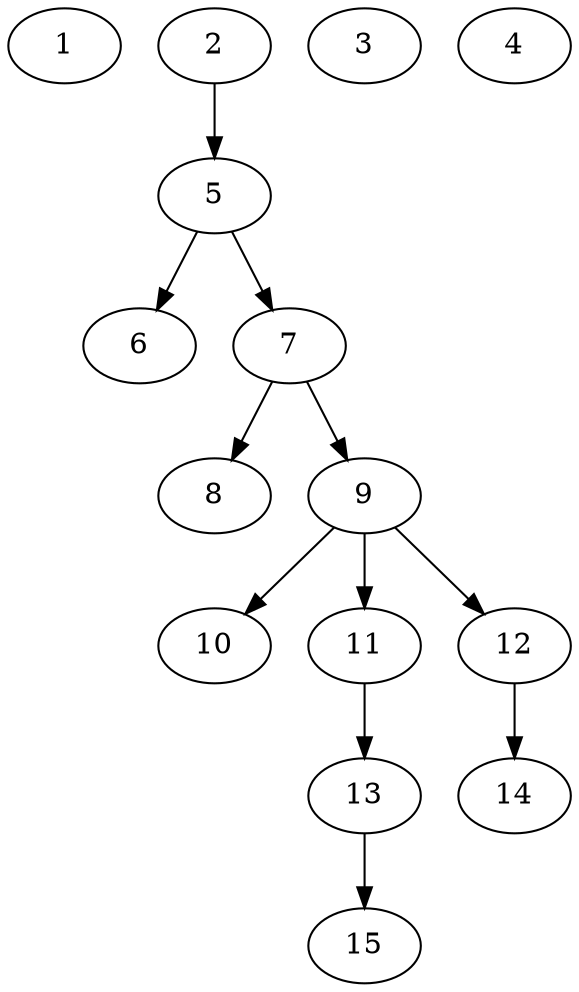 // DAG automatically generated by daggen at Thu Oct  3 13:59:27 2019
// ./daggen --dot -n 15 --ccr 0.4 --fat 0.5 --regular 0.5 --density 0.5 --mindata 5242880 --maxdata 52428800 
digraph G {
  1 [size="45657600", alpha="0.18", expect_size="18263040"] 
  2 [size="108395520", alpha="0.04", expect_size="43358208"] 
  2 -> 5 [size ="43358208"]
  3 [size="14607360", alpha="0.20", expect_size="5842944"] 
  4 [size="111818240", alpha="0.04", expect_size="44727296"] 
  5 [size="55301120", alpha="0.04", expect_size="22120448"] 
  5 -> 6 [size ="22120448"]
  5 -> 7 [size ="22120448"]
  6 [size="110740480", alpha="0.06", expect_size="44296192"] 
  7 [size="74795520", alpha="0.14", expect_size="29918208"] 
  7 -> 8 [size ="29918208"]
  7 -> 9 [size ="29918208"]
  8 [size="51816960", alpha="0.18", expect_size="20726784"] 
  9 [size="40296960", alpha="0.02", expect_size="16118784"] 
  9 -> 10 [size ="16118784"]
  9 -> 11 [size ="16118784"]
  9 -> 12 [size ="16118784"]
  10 [size="90972160", alpha="0.10", expect_size="36388864"] 
  11 [size="70630400", alpha="0.15", expect_size="28252160"] 
  11 -> 13 [size ="28252160"]
  12 [size="57164800", alpha="0.07", expect_size="22865920"] 
  12 -> 14 [size ="22865920"]
  13 [size="81871360", alpha="0.06", expect_size="32748544"] 
  13 -> 15 [size ="32748544"]
  14 [size="78924800", alpha="0.03", expect_size="31569920"] 
  15 [size="101777920", alpha="0.19", expect_size="40711168"] 
}
